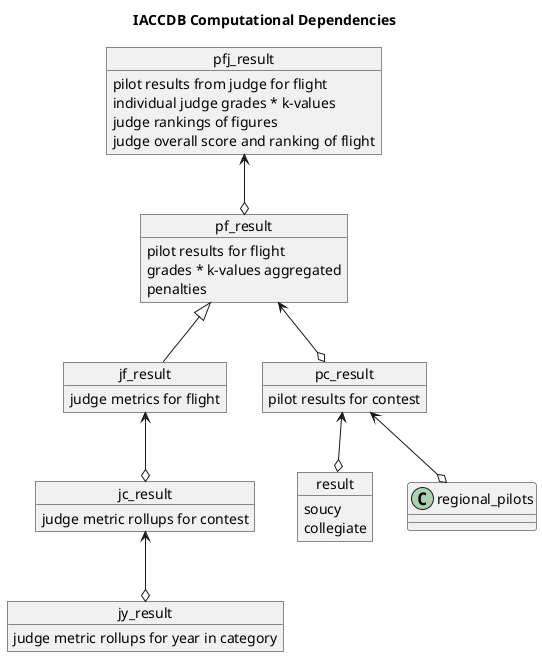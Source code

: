 @startuml
title IACCDB Computational Dependencies
object pf_result {
  pilot results for flight
  grades * k-values aggregated
  penalties
}
object pfj_result {
  pilot results from judge for flight
  individual judge grades * k-values
  judge rankings of figures
  judge overall score and ranking of flight
}
object jf_result {
  judge metrics for flight
}
object jy_result {
  judge metric rollups for year in category
}
object jc_result {
  judge metric rollups for contest
}
object pc_result {
  pilot results for contest
}
object result {
  soucy
  collegiate
}
pf_result <|-- jf_result
pfj_result <--o pf_result
pf_result <--o pc_result
jf_result <--o jc_result
jc_result <--o jy_result
pc_result <--o result
pc_result <--o regional_pilots
@enduml
